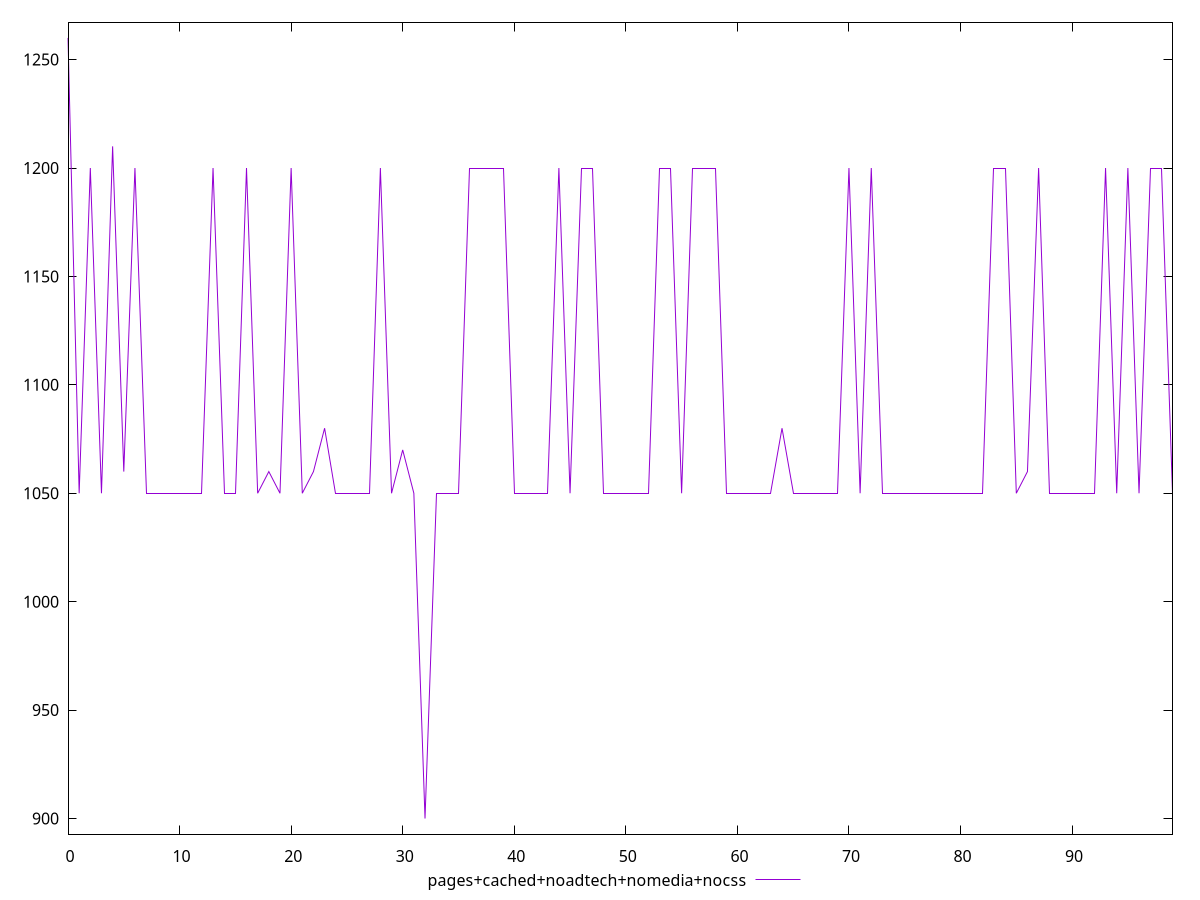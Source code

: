 reset

$pagesCachedNoadtechNomediaNocss <<EOF
0 1260
1 1050
2 1200
3 1050
4 1210
5 1060
6 1200
7 1050
8 1050
9 1050
10 1050
11 1050
12 1050
13 1200
14 1050
15 1050
16 1200
17 1050
18 1060
19 1050
20 1200
21 1050
22 1060
23 1080
24 1050
25 1050
26 1050
27 1050
28 1200
29 1050
30 1070
31 1050
32 900
33 1050
34 1050
35 1050
36 1200
37 1200
38 1200
39 1200
40 1050
41 1050
42 1050
43 1050
44 1200
45 1050
46 1200
47 1200
48 1050
49 1050
50 1050
51 1050
52 1050
53 1200
54 1200
55 1050
56 1200
57 1200
58 1200
59 1050
60 1050
61 1050
62 1050
63 1050
64 1080
65 1050
66 1050
67 1050
68 1050
69 1050
70 1200
71 1050
72 1200
73 1050
74 1050
75 1050
76 1050
77 1050
78 1050
79 1050
80 1050
81 1050
82 1050
83 1200
84 1200
85 1050
86 1060
87 1200
88 1050
89 1050
90 1050
91 1050
92 1050
93 1200
94 1050
95 1200
96 1050
97 1200
98 1200
99 1050
EOF

set key outside below
set xrange [0:99]
set yrange [892.8:1267.2]
set trange [892.8:1267.2]
set terminal svg size 640, 500 enhanced background rgb 'white'
set output "report_00017_2021-02-10T15-08-03.406Z/unused-javascript/comparison/line/4_vs_5.svg"

plot $pagesCachedNoadtechNomediaNocss title "pages+cached+noadtech+nomedia+nocss" with line

reset
